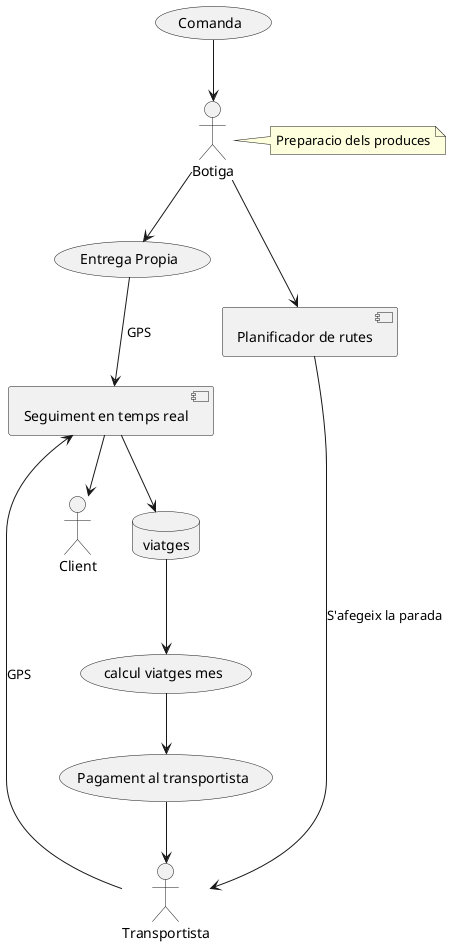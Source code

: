 @startuml

actor Botiga
actor Transportista
actor Client
database viatges 


note right of Botiga : Preparacio dels produces

(Comanda) --> Botiga 
Botiga --> (Entrega Propia)

Botiga --> [Planificador de rutes]

[Planificador de rutes] --> Transportista : S'afegeix la parada

Transportista --> [Seguiment en temps real]: GPS 
(Entrega Propia) --> [Seguiment en temps real]:GPS 


[Seguiment en temps real] --> Client

[Seguiment en temps real] --> viatges 

viatges --> (calcul viatges mes)

(calcul viatges mes) --> (Pagament al transportista) 

 (Pagament al transportista) --> Transportista
@enduml
